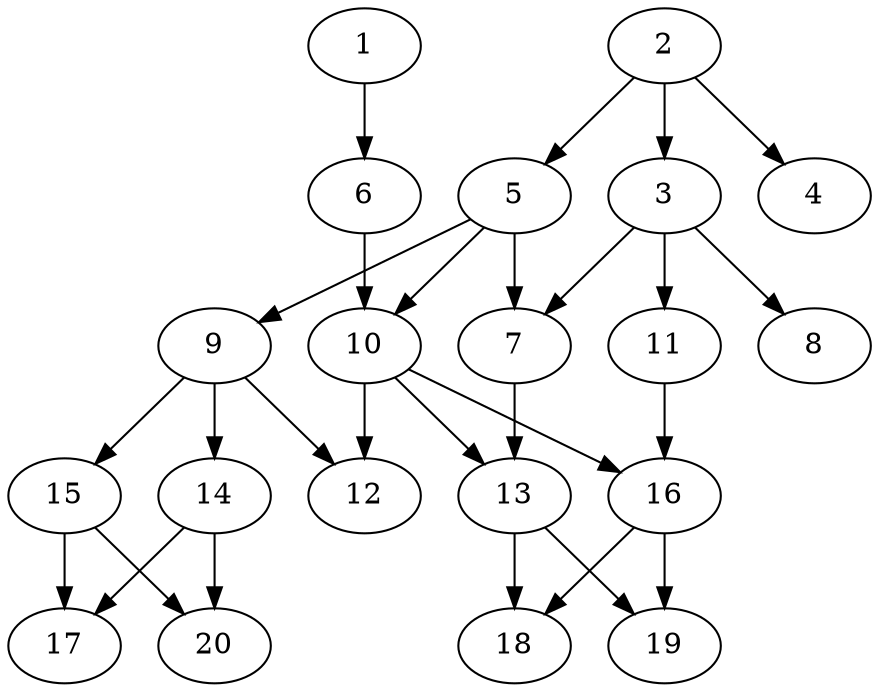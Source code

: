 // DAG automatically generated by daggen at Sat Jul 27 15:37:47 2019
// ./daggen --dot -n 20 --ccr 0.5 --fat 0.5 --regular 0.5 --density 0.4 --mindata 5242880 --maxdata 52428800 
digraph G {
  1 [size="44500992", alpha="0.07", expect_size="22250496"] 
  1 -> 6 [size ="22250496"]
  2 [size="69232640", alpha="0.14", expect_size="34616320"] 
  2 -> 3 [size ="34616320"]
  2 -> 4 [size ="34616320"]
  2 -> 5 [size ="34616320"]
  3 [size="98322432", alpha="0.04", expect_size="49161216"] 
  3 -> 7 [size ="49161216"]
  3 -> 8 [size ="49161216"]
  3 -> 11 [size ="49161216"]
  4 [size="61681664", alpha="0.05", expect_size="30840832"] 
  5 [size="66994176", alpha="0.16", expect_size="33497088"] 
  5 -> 7 [size ="33497088"]
  5 -> 9 [size ="33497088"]
  5 -> 10 [size ="33497088"]
  6 [size="92784640", alpha="0.20", expect_size="46392320"] 
  6 -> 10 [size ="46392320"]
  7 [size="46538752", alpha="0.03", expect_size="23269376"] 
  7 -> 13 [size ="23269376"]
  8 [size="96479232", alpha="0.11", expect_size="48239616"] 
  9 [size="98072576", alpha="0.13", expect_size="49036288"] 
  9 -> 12 [size ="49036288"]
  9 -> 14 [size ="49036288"]
  9 -> 15 [size ="49036288"]
  10 [size="63870976", alpha="0.11", expect_size="31935488"] 
  10 -> 12 [size ="31935488"]
  10 -> 13 [size ="31935488"]
  10 -> 16 [size ="31935488"]
  11 [size="42665984", alpha="0.18", expect_size="21332992"] 
  11 -> 16 [size ="21332992"]
  12 [size="77537280", alpha="0.05", expect_size="38768640"] 
  13 [size="49967104", alpha="0.11", expect_size="24983552"] 
  13 -> 18 [size ="24983552"]
  13 -> 19 [size ="24983552"]
  14 [size="70443008", alpha="0.17", expect_size="35221504"] 
  14 -> 17 [size ="35221504"]
  14 -> 20 [size ="35221504"]
  15 [size="95105024", alpha="0.17", expect_size="47552512"] 
  15 -> 17 [size ="47552512"]
  15 -> 20 [size ="47552512"]
  16 [size="78462976", alpha="0.16", expect_size="39231488"] 
  16 -> 18 [size ="39231488"]
  16 -> 19 [size ="39231488"]
  17 [size="78233600", alpha="0.06", expect_size="39116800"] 
  18 [size="93437952", alpha="0.13", expect_size="46718976"] 
  19 [size="52572160", alpha="0.07", expect_size="26286080"] 
  20 [size="21815296", alpha="0.18", expect_size="10907648"] 
}
